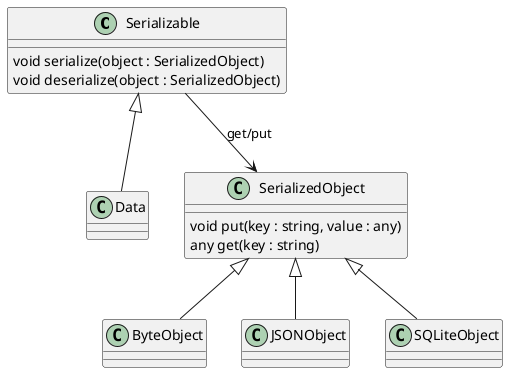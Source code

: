 @startuml

Serializable <|-- Data

SerializedObject <|-- ByteObject
SerializedObject <|-- JSONObject
SerializedObject <|-- SQLiteObject

Serializable --> SerializedObject : get/put

class Serializable {
    void serialize(object : SerializedObject)
    void deserialize(object : SerializedObject)
}

class SerializedObject {
    void put(key : string, value : any)
    any get(key : string)
}

@enduml